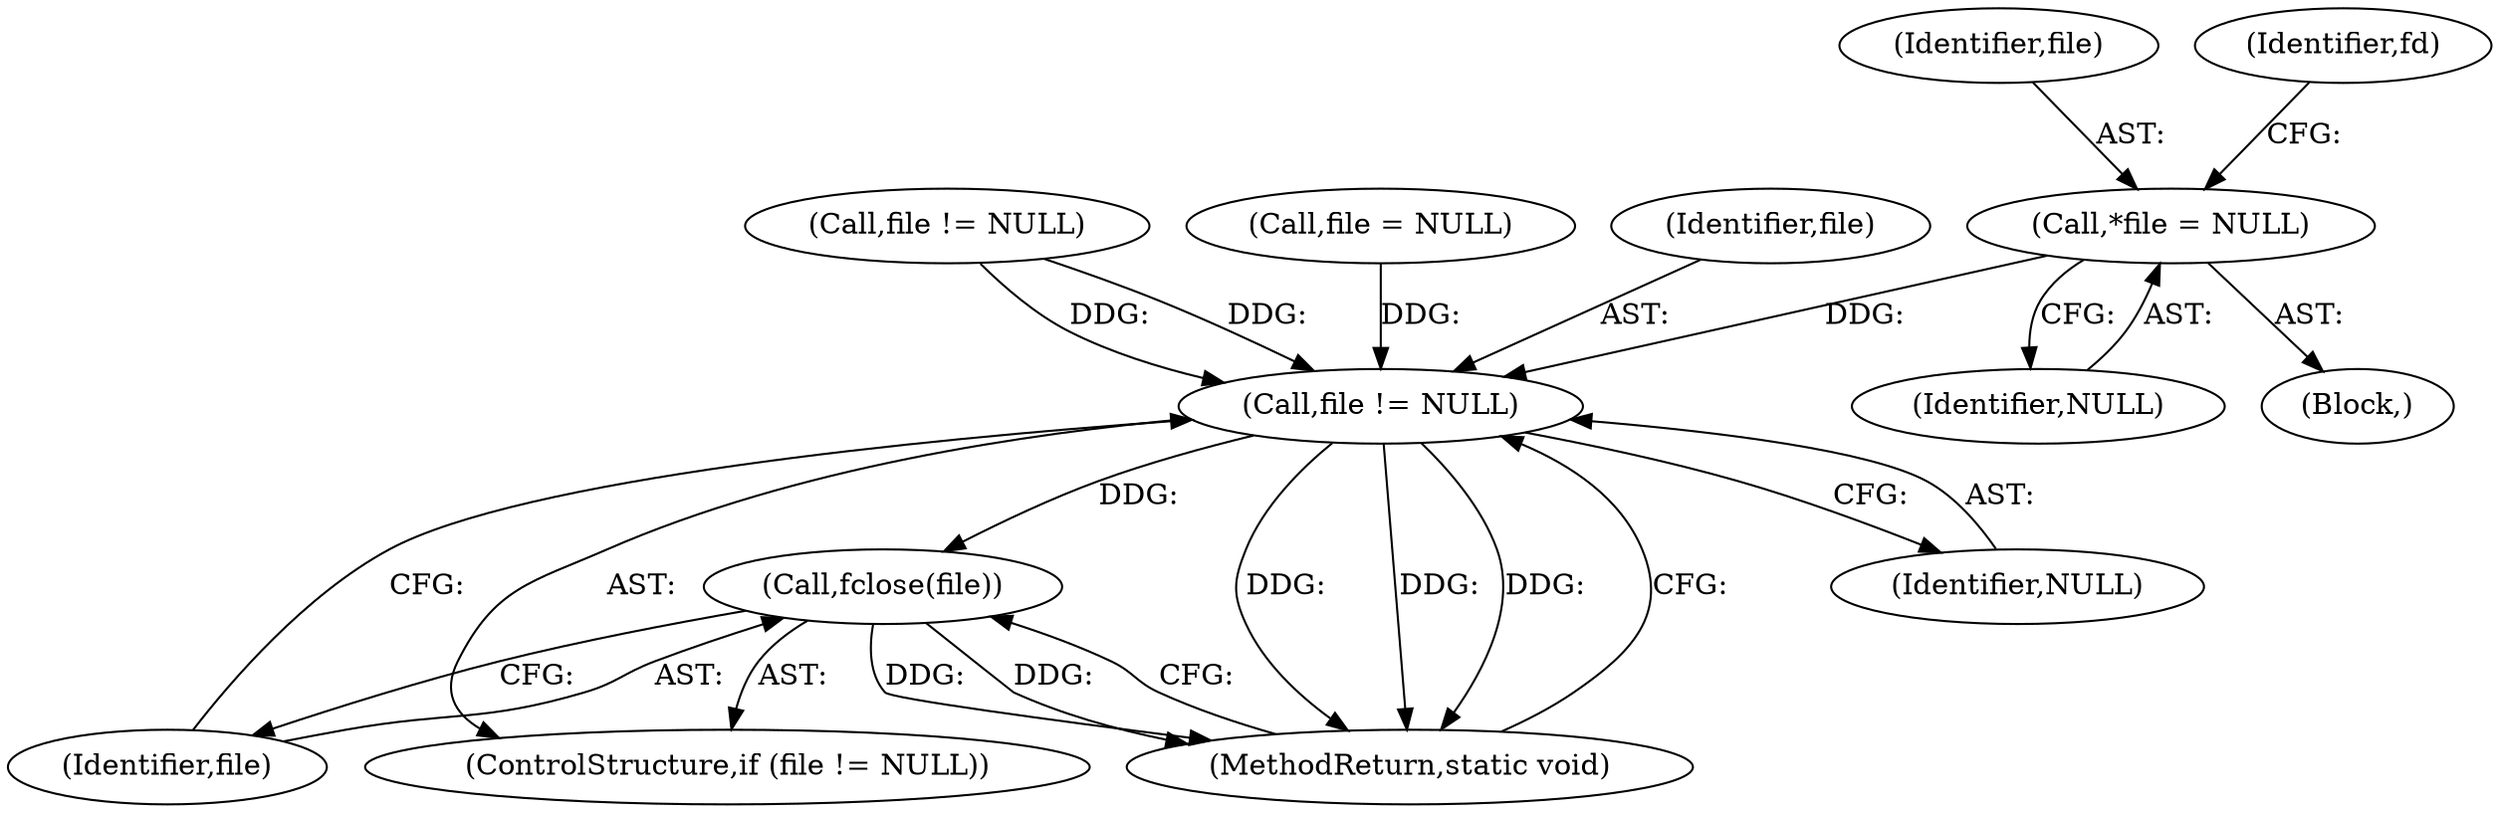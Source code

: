 digraph "0_pam-u2f_18b1914e32b74ff52000f10e97067e841e5fff62_0@pointer" {
"1000108" [label="(Call,*file = NULL)"];
"1000651" [label="(Call,file != NULL)"];
"1000654" [label="(Call,fclose(file))"];
"1000109" [label="(Identifier,file)"];
"1000655" [label="(Identifier,file)"];
"1000449" [label="(Call,file != NULL)"];
"1000113" [label="(Identifier,fd)"];
"1000654" [label="(Call,fclose(file))"];
"1000110" [label="(Identifier,NULL)"];
"1000108" [label="(Call,*file = NULL)"];
"1000650" [label="(ControlStructure,if (file != NULL))"];
"1000656" [label="(MethodReturn,static void)"];
"1000105" [label="(Block,)"];
"1000653" [label="(Identifier,NULL)"];
"1000463" [label="(Call,file = NULL)"];
"1000651" [label="(Call,file != NULL)"];
"1000652" [label="(Identifier,file)"];
"1000108" -> "1000105"  [label="AST: "];
"1000108" -> "1000110"  [label="CFG: "];
"1000109" -> "1000108"  [label="AST: "];
"1000110" -> "1000108"  [label="AST: "];
"1000113" -> "1000108"  [label="CFG: "];
"1000108" -> "1000651"  [label="DDG: "];
"1000651" -> "1000650"  [label="AST: "];
"1000651" -> "1000653"  [label="CFG: "];
"1000652" -> "1000651"  [label="AST: "];
"1000653" -> "1000651"  [label="AST: "];
"1000655" -> "1000651"  [label="CFG: "];
"1000656" -> "1000651"  [label="CFG: "];
"1000651" -> "1000656"  [label="DDG: "];
"1000651" -> "1000656"  [label="DDG: "];
"1000651" -> "1000656"  [label="DDG: "];
"1000449" -> "1000651"  [label="DDG: "];
"1000449" -> "1000651"  [label="DDG: "];
"1000463" -> "1000651"  [label="DDG: "];
"1000651" -> "1000654"  [label="DDG: "];
"1000654" -> "1000650"  [label="AST: "];
"1000654" -> "1000655"  [label="CFG: "];
"1000655" -> "1000654"  [label="AST: "];
"1000656" -> "1000654"  [label="CFG: "];
"1000654" -> "1000656"  [label="DDG: "];
"1000654" -> "1000656"  [label="DDG: "];
}
